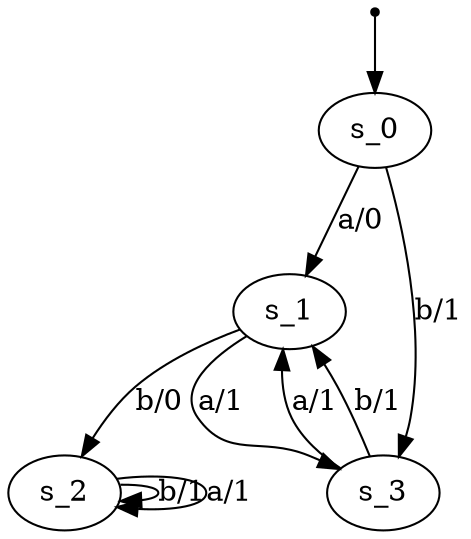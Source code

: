 digraph fsm {
	s_0 [root=true]
	s_1
	s_2
	s_3
	qi [shape = point]
	qi -> s_0
	s_0 -> s_1 [label="a/0"]
	s_1 -> s_2 [label="b/0"]
	s_2 -> s_2 [label="b/1"]
	s_2 -> s_2 [label="a/1"]
	s_1 -> s_3 [label="a/1"]
	s_3 -> s_1 [label="a/1"]
	s_3 -> s_1 [label="b/1"]
	s_0 -> s_3 [label="b/1"]
}